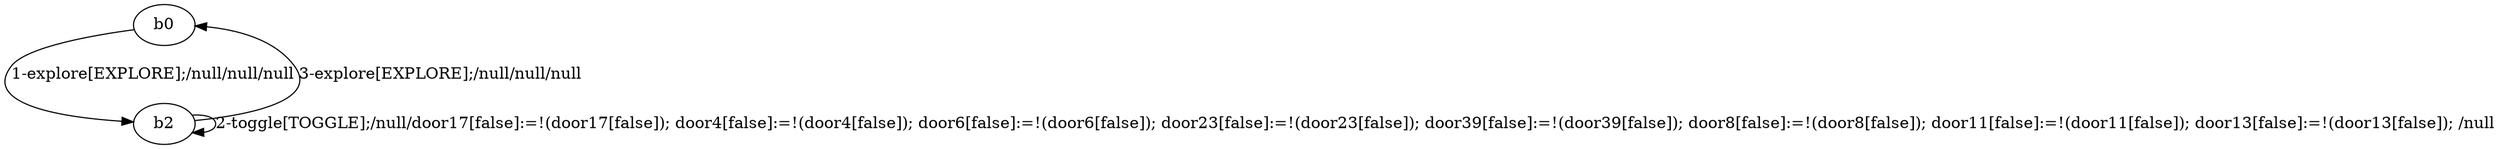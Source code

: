 # Total number of goals covered by this test: 1
# b2 --> b0

digraph g {
"b0" -> "b2" [label = "1-explore[EXPLORE];/null/null/null"];
"b2" -> "b2" [label = "2-toggle[TOGGLE];/null/door17[false]:=!(door17[false]); door4[false]:=!(door4[false]); door6[false]:=!(door6[false]); door23[false]:=!(door23[false]); door39[false]:=!(door39[false]); door8[false]:=!(door8[false]); door11[false]:=!(door11[false]); door13[false]:=!(door13[false]); /null"];
"b2" -> "b0" [label = "3-explore[EXPLORE];/null/null/null"];
}